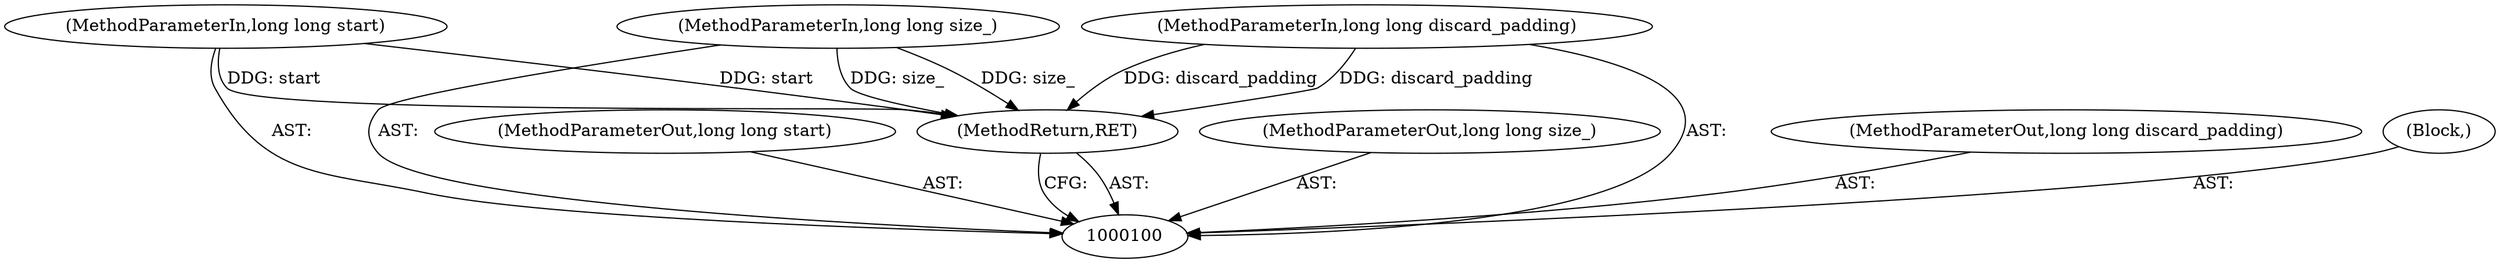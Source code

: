 digraph "1_Android_04839626ed859623901ebd3a5fd483982186b59d_2" {
"1000105" [label="(MethodReturn,RET)"];
"1000101" [label="(MethodParameterIn,long long start)"];
"1000110" [label="(MethodParameterOut,long long start)"];
"1000102" [label="(MethodParameterIn,long long size_)"];
"1000111" [label="(MethodParameterOut,long long size_)"];
"1000103" [label="(MethodParameterIn,long long discard_padding)"];
"1000112" [label="(MethodParameterOut,long long discard_padding)"];
"1000104" [label="(Block,)"];
"1000105" -> "1000100"  [label="AST: "];
"1000105" -> "1000100"  [label="CFG: "];
"1000103" -> "1000105"  [label="DDG: discard_padding"];
"1000102" -> "1000105"  [label="DDG: size_"];
"1000101" -> "1000105"  [label="DDG: start"];
"1000101" -> "1000100"  [label="AST: "];
"1000101" -> "1000105"  [label="DDG: start"];
"1000110" -> "1000100"  [label="AST: "];
"1000102" -> "1000100"  [label="AST: "];
"1000102" -> "1000105"  [label="DDG: size_"];
"1000111" -> "1000100"  [label="AST: "];
"1000103" -> "1000100"  [label="AST: "];
"1000103" -> "1000105"  [label="DDG: discard_padding"];
"1000112" -> "1000100"  [label="AST: "];
"1000104" -> "1000100"  [label="AST: "];
}
